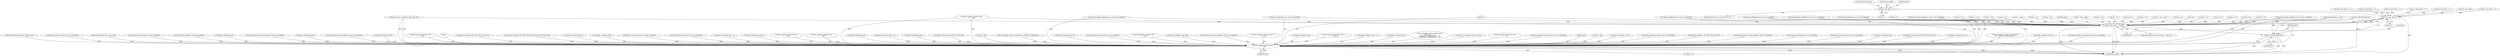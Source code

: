 digraph "0_tcpdump_ffde45acf3348f8353fb4064a1b21683ee6b5ddf@pointer" {
"1002550" [label="(Call,ndo->ndo_vflag <= 1)"];
"1002894" [label="(Call,ndo->ndo_vflag > 1)"];
"1002893" [label="(Call,ndo->ndo_vflag > 1 && len)"];
"1002901" [label="(Call,ND_TCHECK2(*pptr,len))"];
"1002905" [label="(Call,print_unknown_data(ndo, pptr, \"\n\t    \", len))"];
"1002241" [label="(Call,as_printf(ndo, astostr, sizeof(astostr),\n\t\t\t    EXTRACT_32BITS(tptr+2)))"];
"1002904" [label="(Identifier,len)"];
"1002894" [label="(Call,ndo->ndo_vflag > 1)"];
"1002288" [label="(Call,ipaddr_string(ndo, tptr+2))"];
"1000129" [label="(MethodParameterIn,u_int len)"];
"1001392" [label="(Call,decode_prefix6(ndo, tptr, len, buf, sizeof(buf)))"];
"1001264" [label="(Call,decode_labeled_vpn_prefix4(ndo, tptr, buf, sizeof(buf)))"];
"1000436" [label="(Call,len != 8)"];
"1001862" [label="(Call,decode_labeled_prefix6(ndo, tptr, len, buf, sizeof(buf)))"];
"1001750" [label="(Call,decode_labeled_prefix4(ndo, tptr, len, buf, sizeof(buf)))"];
"1002915" [label="(MethodReturn,RET)"];
"1002669" [label="(Call,len -=4)"];
"1002886" [label="(Call,print_unknown_data(ndo, pptr, \"\n\t    \", len))"];
"1002561" [label="(ControlStructure,break;)"];
"1002906" [label="(Identifier,ndo)"];
"1000126" [label="(MethodParameterIn,netdissect_options *ndo)"];
"1002062" [label="(Call,decode_multicast_vpn(ndo, tptr, buf, sizeof(buf)))"];
"1002551" [label="(Call,ndo->ndo_vflag)"];
"1001612" [label="(Call,ndo->ndo_vflag <= 1)"];
"1000128" [label="(MethodParameterIn,const u_char *pptr)"];
"1002806" [label="(Call,len -= alen)"];
"1000677" [label="(Call,ndo->ndo_vflag <= 1)"];
"1002030" [label="(Call,decode_mdt_vpn_nlri(ndo, tptr, buf, sizeof(buf)))"];
"1001536" [label="(Call,decode_clnp_prefix(ndo, tptr, buf, sizeof(buf)))"];
"1002830" [label="(Call,len > 0)"];
"1000331" [label="(Call,ipaddr_string(ndo, tptr))"];
"1002550" [label="(Call,ndo->ndo_vflag <= 1)"];
"1001087" [label="(Call,ndo->ndo_vflag <= 1)"];
"1000338" [label="(Call,len != 4)"];
"1001998" [label="(Call,decode_labeled_vpn_clnp_prefix(ndo, tptr, buf, sizeof(buf)))"];
"1000955" [label="(Call,ipaddr_string(ndo, tptr))"];
"1001472" [label="(Call,decode_labeled_vpn_prefix6(ndo, tptr, buf, sizeof(buf)))"];
"1002903" [label="(Identifier,pptr)"];
"1001694" [label="(Call,len - (tptr - pptr))"];
"1000567" [label="(Call,ipaddr_string(ndo, tptr))"];
"1002902" [label="(Call,*pptr)"];
"1002813" [label="(Call,len == 0)"];
"1002901" [label="(Call,ND_TCHECK2(*pptr,len))"];
"1001092" [label="(Call,print_unknown_data(ndo, tptr, \"\n\t    \", tlen))"];
"1002908" [label="(Literal,\"\n\t    \")"];
"1001822" [label="(Call,decode_prefix6(ndo, tptr, len, buf, sizeof(buf)))"];
"1002549" [label="(ControlStructure,if (ndo->ndo_vflag <= 1))"];
"1002905" [label="(Call,print_unknown_data(ndo, pptr, \"\n\t    \", len))"];
"1001038" [label="(Call,ipaddr_string(ndo, tptr+BGP_VPN_RD_LEN+4))"];
"1001710" [label="(Call,decode_prefix4(ndo, tptr, len, buf, sizeof(buf)))"];
"1001018" [label="(Call,isonsap_string(ndo, tptr+BGP_VPN_RD_LEN,tlen-BGP_VPN_RD_LEN))"];
"1002881" [label="(Call,ndo->ndo_vflag <= 1)"];
"1000312" [label="(Call,len != 4)"];
"1001432" [label="(Call,decode_labeled_prefix6(ndo, tptr, len, buf, sizeof(buf)))"];
"1002108" [label="(Call,ndo->ndo_vflag <= 1)"];
"1002557" [label="(Identifier,ndo)"];
"1002909" [label="(Identifier,len)"];
"1000471" [label="(Call,len % 4)"];
"1002207" [label="(Call,ipaddr_string(ndo, tptr+4))"];
"1000861" [label="(Call,ip6addr_string(ndo, tptr))"];
"1000376" [label="(Call,len != 8)"];
"1001296" [label="(Call,decode_rt_routing_info(ndo, tptr, buf, sizeof(buf)))"];
"1001328" [label="(Call,decode_multicast_vpn(ndo, tptr, buf, sizeof(buf)))"];
"1000428" [label="(Call,ipaddr_string(ndo, tptr + 4))"];
"1002465" [label="(Call,ipaddr_string(ndo, tptr+4))"];
"1002556" [label="(Call,print_unknown_data(ndo, tptr, \"\n\t      \", tlen))"];
"1000682" [label="(Call,print_unknown_data(ndo, tptr, \"\n\t    \", tlen))"];
"1001224" [label="(Call,decode_labeled_prefix4(ndo, tptr, len, buf, sizeof(buf)))"];
"1001168" [label="(Call,len - (tptr - pptr))"];
"1002540" [label="(Call,ipaddr_string(ndo, tptr))"];
"1000463" [label="(Call,ipaddr_string(ndo, tptr + 4))"];
"1000598" [label="(Call,ipaddr_string(ndo, tptr))"];
"1000815" [label="(Call,ipaddr_string(ndo, tptr+BGP_VPN_RD_LEN))"];
"1001184" [label="(Call,decode_prefix4(ndo, tptr, len, buf, sizeof(buf)))"];
"1001170" [label="(Call,tptr - pptr)"];
"1002659" [label="(Call,as_printf(ndo, astostr, sizeof(astostr), EXTRACT_32BITS(tptr)))"];
"1000373" [label="(Call,len != 6)"];
"1002911" [label="(Literal,1)"];
"1002870" [label="(Call,ND_TCHECK2(*pptr,len))"];
"1000190" [label="(Call,!len)"];
"1002486" [label="(Call,ipaddr_string(ndo, tptr+4))"];
"1001504" [label="(Call,decode_labeled_vpn_l2(ndo, tptr, buf, sizeof(buf)))"];
"1001617" [label="(Call,print_unknown_data(ndo, tptr, \"\n\t    \", tlen))"];
"1000977" [label="(Call,isonsap_string(ndo, tptr, tlen))"];
"1001902" [label="(Call,decode_labeled_vpn_prefix6(ndo, tptr, buf, sizeof(buf)))"];
"1000153" [label="(Call,len != 1)"];
"1002113" [label="(Call,print_unknown_data(ndo, tptr-3, \"\n\t    \", tlen))"];
"1002140" [label="(Call,len % 8)"];
"1000362" [label="(Call,len != 0)"];
"1000573" [label="(Call,len % 4)"];
"1002816" [label="(Call,len % 12)"];
"1002554" [label="(Literal,1)"];
"1002898" [label="(Literal,1)"];
"1000200" [label="(Call,bgp_attr_get_as_size(ndo, atype, pptr, len))"];
"1002520" [label="(Call,ipaddr_string(ndo, tptr))"];
"1002899" [label="(Identifier,len)"];
"1002627" [label="(Call,print_unknown_data(ndo, tptr+3,\"\n\t      \", length-3))"];
"1002892" [label="(ControlStructure,if (ndo->ndo_vflag > 1 && len))"];
"1000408" [label="(Call,ipaddr_string(ndo, tptr + 2))"];
"1000767" [label="(Call,ipaddr_string(ndo, tptr))"];
"1000258" [label="(Call,as_printf(ndo, astostr, sizeof(astostr),\n\t\t\t\tas_size == 2 ?\n\t\t\t\tEXTRACT_16BITS(&tptr[2 + i]) :\n\t\t\t\tEXTRACT_32BITS(&tptr[2 + i])))"];
"1002796" [label="(Call,bgp_attr_print(ndo, atype, tptr, alen))"];
"1002382" [label="(Call,print_unknown_data(ndo, tptr, \"\n\t      \", 8))"];
"1001790" [label="(Call,decode_labeled_vpn_prefix4(ndo, tptr, buf, sizeof(buf)))"];
"1000180" [label="(Call,len % 2)"];
"1002907" [label="(Identifier,pptr)"];
"1000548" [label="(Call,len != 4)"];
"1001696" [label="(Call,tptr - pptr)"];
"1002302" [label="(Call,ipaddr_string(ndo, tptr+2))"];
"1002621" [label="(Call,ndo->ndo_vflag <= 1)"];
"1002895" [label="(Call,ndo->ndo_vflag)"];
"1000391" [label="(Call,len == 6)"];
"1001934" [label="(Call,decode_labeled_vpn_l2(ndo, tptr, buf, sizeof(buf)))"];
"1000909" [label="(Call,ip6addr_string(ndo, tptr+BGP_VPN_RD_LEN))"];
"1001568" [label="(Call,decode_labeled_vpn_clnp_prefix(ndo, tptr, buf, sizeof(buf)))"];
"1001966" [label="(Call,decode_clnp_prefix(ndo, tptr, buf, sizeof(buf)))"];
"1001360" [label="(Call,decode_mdt_vpn_nlri(ndo, tptr, buf, sizeof(buf)))"];
"1002900" [label="(Block,)"];
"1002503" [label="(Call,ipaddr_string(ndo, tptr))"];
"1002893" [label="(Call,ndo->ndo_vflag > 1 && len)"];
"1001058" [label="(Call,ip6addr_string(ndo, tptr+BGP_VPN_RD_LEN+3))"];
"1002223" [label="(Call,ipaddr_string(ndo, tptr+2))"];
"1002550" -> "1002549"  [label="AST: "];
"1002550" -> "1002554"  [label="CFG: "];
"1002551" -> "1002550"  [label="AST: "];
"1002554" -> "1002550"  [label="AST: "];
"1002557" -> "1002550"  [label="CFG: "];
"1002561" -> "1002550"  [label="CFG: "];
"1002550" -> "1002915"  [label="DDG: "];
"1002550" -> "1002894"  [label="DDG: "];
"1002894" -> "1002893"  [label="AST: "];
"1002894" -> "1002898"  [label="CFG: "];
"1002895" -> "1002894"  [label="AST: "];
"1002898" -> "1002894"  [label="AST: "];
"1002899" -> "1002894"  [label="CFG: "];
"1002893" -> "1002894"  [label="CFG: "];
"1002894" -> "1002915"  [label="DDG: "];
"1002894" -> "1002893"  [label="DDG: "];
"1002894" -> "1002893"  [label="DDG: "];
"1000677" -> "1002894"  [label="DDG: "];
"1001087" -> "1002894"  [label="DDG: "];
"1002881" -> "1002894"  [label="DDG: "];
"1002621" -> "1002894"  [label="DDG: "];
"1002108" -> "1002894"  [label="DDG: "];
"1001612" -> "1002894"  [label="DDG: "];
"1002893" -> "1002892"  [label="AST: "];
"1002893" -> "1002899"  [label="CFG: "];
"1002899" -> "1002893"  [label="AST: "];
"1002903" -> "1002893"  [label="CFG: "];
"1002911" -> "1002893"  [label="CFG: "];
"1002893" -> "1002915"  [label="DDG: "];
"1002893" -> "1002915"  [label="DDG: "];
"1002893" -> "1002915"  [label="DDG: "];
"1000338" -> "1002893"  [label="DDG: "];
"1001694" -> "1002893"  [label="DDG: "];
"1000180" -> "1002893"  [label="DDG: "];
"1000573" -> "1002893"  [label="DDG: "];
"1000153" -> "1002893"  [label="DDG: "];
"1001750" -> "1002893"  [label="DDG: "];
"1002806" -> "1002893"  [label="DDG: "];
"1001392" -> "1002893"  [label="DDG: "];
"1000376" -> "1002893"  [label="DDG: "];
"1001862" -> "1002893"  [label="DDG: "];
"1002830" -> "1002893"  [label="DDG: "];
"1000436" -> "1002893"  [label="DDG: "];
"1001822" -> "1002893"  [label="DDG: "];
"1000471" -> "1002893"  [label="DDG: "];
"1000391" -> "1002893"  [label="DDG: "];
"1001710" -> "1002893"  [label="DDG: "];
"1000312" -> "1002893"  [label="DDG: "];
"1002870" -> "1002893"  [label="DDG: "];
"1002813" -> "1002893"  [label="DDG: "];
"1001168" -> "1002893"  [label="DDG: "];
"1000190" -> "1002893"  [label="DDG: "];
"1001432" -> "1002893"  [label="DDG: "];
"1002886" -> "1002893"  [label="DDG: "];
"1002816" -> "1002893"  [label="DDG: "];
"1001224" -> "1002893"  [label="DDG: "];
"1002140" -> "1002893"  [label="DDG: "];
"1000373" -> "1002893"  [label="DDG: "];
"1000548" -> "1002893"  [label="DDG: "];
"1002669" -> "1002893"  [label="DDG: "];
"1000362" -> "1002893"  [label="DDG: "];
"1001184" -> "1002893"  [label="DDG: "];
"1000129" -> "1002893"  [label="DDG: "];
"1000200" -> "1002893"  [label="DDG: "];
"1002893" -> "1002901"  [label="DDG: "];
"1002901" -> "1002900"  [label="AST: "];
"1002901" -> "1002904"  [label="CFG: "];
"1002902" -> "1002901"  [label="AST: "];
"1002904" -> "1002901"  [label="AST: "];
"1002906" -> "1002901"  [label="CFG: "];
"1002901" -> "1002915"  [label="DDG: "];
"1002901" -> "1002915"  [label="DDG: "];
"1002870" -> "1002901"  [label="DDG: "];
"1000129" -> "1002901"  [label="DDG: "];
"1002901" -> "1002905"  [label="DDG: "];
"1002905" -> "1002900"  [label="AST: "];
"1002905" -> "1002909"  [label="CFG: "];
"1002906" -> "1002905"  [label="AST: "];
"1002907" -> "1002905"  [label="AST: "];
"1002908" -> "1002905"  [label="AST: "];
"1002909" -> "1002905"  [label="AST: "];
"1002911" -> "1002905"  [label="CFG: "];
"1002905" -> "1002915"  [label="DDG: "];
"1002905" -> "1002915"  [label="DDG: "];
"1002905" -> "1002915"  [label="DDG: "];
"1002905" -> "1002915"  [label="DDG: "];
"1000598" -> "1002905"  [label="DDG: "];
"1000331" -> "1002905"  [label="DDG: "];
"1001018" -> "1002905"  [label="DDG: "];
"1001092" -> "1002905"  [label="DDG: "];
"1000977" -> "1002905"  [label="DDG: "];
"1002886" -> "1002905"  [label="DDG: "];
"1002886" -> "1002905"  [label="DDG: "];
"1001264" -> "1002905"  [label="DDG: "];
"1000258" -> "1002905"  [label="DDG: "];
"1002113" -> "1002905"  [label="DDG: "];
"1002223" -> "1002905"  [label="DDG: "];
"1000815" -> "1002905"  [label="DDG: "];
"1002540" -> "1002905"  [label="DDG: "];
"1001432" -> "1002905"  [label="DDG: "];
"1000200" -> "1002905"  [label="DDG: "];
"1000200" -> "1002905"  [label="DDG: "];
"1001862" -> "1002905"  [label="DDG: "];
"1001392" -> "1002905"  [label="DDG: "];
"1002486" -> "1002905"  [label="DDG: "];
"1001184" -> "1002905"  [label="DDG: "];
"1000567" -> "1002905"  [label="DDG: "];
"1001328" -> "1002905"  [label="DDG: "];
"1000408" -> "1002905"  [label="DDG: "];
"1002241" -> "1002905"  [label="DDG: "];
"1001568" -> "1002905"  [label="DDG: "];
"1000682" -> "1002905"  [label="DDG: "];
"1002465" -> "1002905"  [label="DDG: "];
"1001822" -> "1002905"  [label="DDG: "];
"1001750" -> "1002905"  [label="DDG: "];
"1002627" -> "1002905"  [label="DDG: "];
"1002030" -> "1002905"  [label="DDG: "];
"1001472" -> "1002905"  [label="DDG: "];
"1002382" -> "1002905"  [label="DDG: "];
"1001536" -> "1002905"  [label="DDG: "];
"1002796" -> "1002905"  [label="DDG: "];
"1001934" -> "1002905"  [label="DDG: "];
"1002207" -> "1002905"  [label="DDG: "];
"1001998" -> "1002905"  [label="DDG: "];
"1002062" -> "1002905"  [label="DDG: "];
"1000909" -> "1002905"  [label="DDG: "];
"1001224" -> "1002905"  [label="DDG: "];
"1000463" -> "1002905"  [label="DDG: "];
"1001504" -> "1002905"  [label="DDG: "];
"1001710" -> "1002905"  [label="DDG: "];
"1001790" -> "1002905"  [label="DDG: "];
"1002288" -> "1002905"  [label="DDG: "];
"1001360" -> "1002905"  [label="DDG: "];
"1001966" -> "1002905"  [label="DDG: "];
"1001617" -> "1002905"  [label="DDG: "];
"1001902" -> "1002905"  [label="DDG: "];
"1002302" -> "1002905"  [label="DDG: "];
"1001058" -> "1002905"  [label="DDG: "];
"1001296" -> "1002905"  [label="DDG: "];
"1000861" -> "1002905"  [label="DDG: "];
"1000955" -> "1002905"  [label="DDG: "];
"1002520" -> "1002905"  [label="DDG: "];
"1000428" -> "1002905"  [label="DDG: "];
"1000767" -> "1002905"  [label="DDG: "];
"1001038" -> "1002905"  [label="DDG: "];
"1002556" -> "1002905"  [label="DDG: "];
"1002659" -> "1002905"  [label="DDG: "];
"1002503" -> "1002905"  [label="DDG: "];
"1000126" -> "1002905"  [label="DDG: "];
"1001170" -> "1002905"  [label="DDG: "];
"1001696" -> "1002905"  [label="DDG: "];
"1000128" -> "1002905"  [label="DDG: "];
"1000129" -> "1002905"  [label="DDG: "];
}
